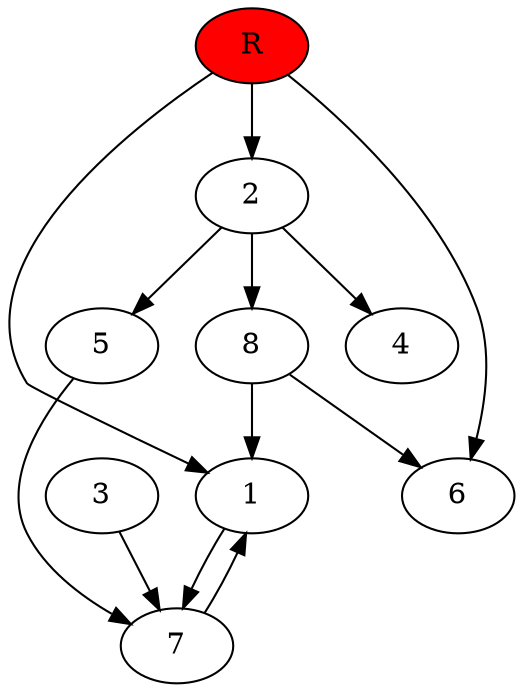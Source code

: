 digraph prb33528 {
	1
	2
	3
	4
	5
	6
	7
	8
	R [fillcolor="#ff0000" style=filled]
	1 -> 7
	2 -> 4
	2 -> 5
	2 -> 8
	3 -> 7
	5 -> 7
	7 -> 1
	8 -> 1
	8 -> 6
	R -> 1
	R -> 2
	R -> 6
}
